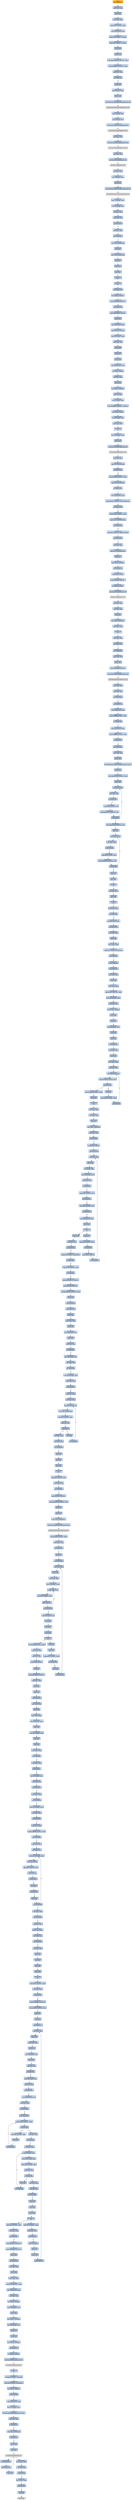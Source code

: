digraph G {
node[shape=rectangle,style=filled,fillcolor=lightsteelblue,color=lightsteelblue]
bgcolor="transparent"
a0x00401576call_0x00403c37[label="start\ncall 0x00403c37",color="lightgrey",fillcolor="orange"];
a0x00403c37movl_edi_edi[label="0x00403c37\nmovl %edi, %edi"];
a0x00403c39pushl_ebp[label="0x00403c39\npushl %ebp"];
a0x00403c3amovl_esp_ebp[label="0x00403c3a\nmovl %esp, %ebp"];
a0x00403c3csubl_0x10UINT8_esp[label="0x00403c3c\nsubl $0x10<UINT8>, %esp"];
a0x00403c3fmovl_0x0040c004_eax[label="0x00403c3f\nmovl 0x0040c004, %eax"];
a0x00403c44andl_0x0UINT8__8ebp_[label="0x00403c44\nandl $0x0<UINT8>, -8(%ebp)"];
a0x00403c48andl_0x0UINT8__4ebp_[label="0x00403c48\nandl $0x0<UINT8>, -4(%ebp)"];
a0x00403c4cpushl_ebx[label="0x00403c4c\npushl %ebx"];
a0x00403c4dpushl_edi[label="0x00403c4d\npushl %edi"];
a0x00403c4emovl_0xbb40e64eUINT32_edi[label="0x00403c4e\nmovl $0xbb40e64e<UINT32>, %edi"];
a0x00403c53movl_0xffff0000UINT32_ebx[label="0x00403c53\nmovl $0xffff0000<UINT32>, %ebx"];
a0x00403c58cmpl_edi_eax[label="0x00403c58\ncmpl %edi, %eax"];
a0x00403c5aje_0x00403c69[label="0x00403c5a\nje 0x00403c69"];
a0x00403c69pushl_esi[label="0x00403c69\npushl %esi"];
a0x00403c6aleal__8ebp__eax[label="0x00403c6a\nleal -8(%ebp), %eax"];
a0x00403c6dpushl_eax[label="0x00403c6d\npushl %eax"];
a0x00403c6ecall_GetSystemTimeAsFileTime_kernel32_dll[label="0x00403c6e\ncall GetSystemTimeAsFileTime@kernel32.dll"];
GetSystemTimeAsFileTime_kernel32_dll[label="GetSystemTimeAsFileTime@kernel32.dll",color="lightgrey",fillcolor="lightgrey"];
a0x00403c74movl__4ebp__esi[label="0x00403c74\nmovl -4(%ebp), %esi"];
a0x00403c77xorl__8ebp__esi[label="0x00403c77\nxorl -8(%ebp), %esi"];
a0x00403c7acall_GetCurrentProcessId_kernel32_dll[label="0x00403c7a\ncall GetCurrentProcessId@kernel32.dll"];
GetCurrentProcessId_kernel32_dll[label="GetCurrentProcessId@kernel32.dll",color="lightgrey",fillcolor="lightgrey"];
a0x00403c80xorl_eax_esi[label="0x00403c80\nxorl %eax, %esi"];
a0x00403c82call_GetCurrentThreadId_kernel32_dll[label="0x00403c82\ncall GetCurrentThreadId@kernel32.dll"];
GetCurrentThreadId_kernel32_dll[label="GetCurrentThreadId@kernel32.dll",color="lightgrey",fillcolor="lightgrey"];
a0x00403c88xorl_eax_esi[label="0x00403c88\nxorl %eax, %esi"];
a0x00403c8acall_GetTickCount_kernel32_dll[label="0x00403c8a\ncall GetTickCount@kernel32.dll"];
GetTickCount_kernel32_dll[label="GetTickCount@kernel32.dll",color="lightgrey",fillcolor="lightgrey"];
a0x00403c90xorl_eax_esi[label="0x00403c90\nxorl %eax, %esi"];
a0x00403c92leal__16ebp__eax[label="0x00403c92\nleal -16(%ebp), %eax"];
a0x00403c95pushl_eax[label="0x00403c95\npushl %eax"];
a0x00403c96call_QueryPerformanceCounter_kernel32_dll[label="0x00403c96\ncall QueryPerformanceCounter@kernel32.dll"];
QueryPerformanceCounter_kernel32_dll[label="QueryPerformanceCounter@kernel32.dll",color="lightgrey",fillcolor="lightgrey"];
a0x00403c9cmovl__12ebp__eax[label="0x00403c9c\nmovl -12(%ebp), %eax"];
a0x00403c9fxorl__16ebp__eax[label="0x00403c9f\nxorl -16(%ebp), %eax"];
a0x00403ca2xorl_eax_esi[label="0x00403ca2\nxorl %eax, %esi"];
a0x00403ca4cmpl_edi_esi[label="0x00403ca4\ncmpl %edi, %esi"];
a0x00403ca6jne_0x00403caf[label="0x00403ca6\njne 0x00403caf"];
a0x00403caftestl_esi_ebx[label="0x00403caf\ntestl %esi, %ebx"];
a0x00403cb1jne_0x00403cbf[label="0x00403cb1\njne 0x00403cbf"];
a0x00403cbfmovl_esi_0x0040c004[label="0x00403cbf\nmovl %esi, 0x0040c004"];
a0x00403cc5notl_esi[label="0x00403cc5\nnotl %esi"];
a0x00403cc7movl_esi_0x0040c008[label="0x00403cc7\nmovl %esi, 0x0040c008"];
a0x00403ccdpopl_esi[label="0x00403ccd\npopl %esi"];
a0x00403ccepopl_edi[label="0x00403cce\npopl %edi"];
a0x00403ccfpopl_ebx[label="0x00403ccf\npopl %ebx"];
a0x00403cd0leave_[label="0x00403cd0\nleave "];
a0x00403cd1ret[label="0x00403cd1\nret"];
a0x0040157bjmp_0x00401409[label="0x0040157b\njmp 0x00401409"];
a0x00401409pushl_0x58UINT8[label="0x00401409\npushl $0x58<UINT8>"];
a0x0040140bpushl_0x40ad90UINT32[label="0x0040140b\npushl $0x40ad90<UINT32>"];
a0x00401410call_0x00402820[label="0x00401410\ncall 0x00402820"];
a0x00402820pushl_0x402880UINT32[label="0x00402820\npushl $0x402880<UINT32>"];
a0x00402825pushl_fs_0[label="0x00402825\npushl %fs:0"];
a0x0040282cmovl_0x10esp__eax[label="0x0040282c\nmovl 0x10(%esp), %eax"];
a0x00402830movl_ebp_0x10esp_[label="0x00402830\nmovl %ebp, 0x10(%esp)"];
a0x00402834leal_0x10esp__ebp[label="0x00402834\nleal 0x10(%esp), %ebp"];
a0x00402838subl_eax_esp[label="0x00402838\nsubl %eax, %esp"];
a0x0040283apushl_ebx[label="0x0040283a\npushl %ebx"];
a0x0040283bpushl_esi[label="0x0040283b\npushl %esi"];
a0x0040283cpushl_edi[label="0x0040283c\npushl %edi"];
a0x0040283dmovl_0x0040c004_eax[label="0x0040283d\nmovl 0x0040c004, %eax"];
a0x00402842xorl_eax__4ebp_[label="0x00402842\nxorl %eax, -4(%ebp)"];
a0x00402845xorl_ebp_eax[label="0x00402845\nxorl %ebp, %eax"];
a0x00402847pushl_eax[label="0x00402847\npushl %eax"];
a0x00402848movl_esp__24ebp_[label="0x00402848\nmovl %esp, -24(%ebp)"];
a0x0040284bpushl__8ebp_[label="0x0040284b\npushl -8(%ebp)"];
a0x0040284emovl__4ebp__eax[label="0x0040284e\nmovl -4(%ebp), %eax"];
a0x00402851movl_0xfffffffeUINT32__4ebp_[label="0x00402851\nmovl $0xfffffffe<UINT32>, -4(%ebp)"];
a0x00402858movl_eax__8ebp_[label="0x00402858\nmovl %eax, -8(%ebp)"];
a0x0040285bleal__16ebp__eax[label="0x0040285b\nleal -16(%ebp), %eax"];
a0x0040285emovl_eax_fs_0[label="0x0040285e\nmovl %eax, %fs:0"];
a0x00402864ret[label="0x00402864\nret"];
a0x00401415leal__104ebp__eax[label="0x00401415\nleal -104(%ebp), %eax"];
a0x00401418pushl_eax[label="0x00401418\npushl %eax"];
a0x00401419call_GetStartupInfoW_kernel32_dll[label="0x00401419\ncall GetStartupInfoW@kernel32.dll"];
GetStartupInfoW_kernel32_dll[label="GetStartupInfoW@kernel32.dll",color="lightgrey",fillcolor="lightgrey"];
a0x0040141fxorl_esi_esi[label="0x0040141f\nxorl %esi, %esi"];
a0x00401421cmpl_esi_0x0040ed88[label="0x00401421\ncmpl %esi, 0x0040ed88"];
a0x00401427jne_0x00401434[label="0x00401427\njne 0x00401434"];
a0x00401434movl_0x5a4dUINT32_eax[label="0x00401434\nmovl $0x5a4d<UINT32>, %eax"];
a0x00401439cmpw_ax_0x00400000[label="0x00401439\ncmpw %ax, 0x00400000"];
a0x00401440je_0x00401447[label="0x00401440\nje 0x00401447"];
a0x00401447movl_0x0040003c_eax[label="0x00401447\nmovl 0x0040003c, %eax"];
a0x0040144ccmpl_0x4550UINT32_0x400000eax_[label="0x0040144c\ncmpl $0x4550<UINT32>, 0x400000(%eax)"];
a0x00401456jne_0x00401442[label="0x00401456\njne 0x00401442"];
a0x00401458movl_0x10bUINT32_ecx[label="0x00401458\nmovl $0x10b<UINT32>, %ecx"];
a0x0040145dcmpw_cx_0x400018eax_[label="0x0040145d\ncmpw %cx, 0x400018(%eax)"];
a0x00401464jne_0x00401442[label="0x00401464\njne 0x00401442"];
a0x00401466cmpl_0xeUINT8_0x400074eax_[label="0x00401466\ncmpl $0xe<UINT8>, 0x400074(%eax)"];
a0x0040146djbe_0x00401442[label="0x0040146d\njbe 0x00401442"];
a0x0040146fxorl_ecx_ecx[label="0x0040146f\nxorl %ecx, %ecx"];
a0x00401471cmpl_esi_0x4000e8eax_[label="0x00401471\ncmpl %esi, 0x4000e8(%eax)"];
a0x00401477setne_cl[label="0x00401477\nsetne %cl"];
a0x0040147amovl_ecx__28ebp_[label="0x0040147a\nmovl %ecx, -28(%ebp)"];
a0x0040147dcall_0x00403c19[label="0x0040147d\ncall 0x00403c19"];
a0x00403c19pushl_0x0UINT8[label="0x00403c19\npushl $0x0<UINT8>"];
a0x00403c1bpushl_0x1000UINT32[label="0x00403c1b\npushl $0x1000<UINT32>"];
a0x00403c20pushl_0x0UINT8[label="0x00403c20\npushl $0x0<UINT8>"];
a0x00403c22call_HeapCreate_kernel32_dll[label="0x00403c22\ncall HeapCreate@kernel32.dll"];
HeapCreate_kernel32_dll[label="HeapCreate@kernel32.dll",color="lightgrey",fillcolor="lightgrey"];
a0x00403c28xorl_ecx_ecx[label="0x00403c28\nxorl %ecx, %ecx"];
a0x00403c2atestl_eax_eax[label="0x00403c2a\ntestl %eax, %eax"];
a0x00403c2csetne_cl[label="0x00403c2c\nsetne %cl"];
a0x00403c2fmovl_eax_0x0040da7c[label="0x00403c2f\nmovl %eax, 0x0040da7c"];
a0x00403c34movl_ecx_eax[label="0x00403c34\nmovl %ecx, %eax"];
a0x00403c36ret[label="0x00403c36\nret"];
a0x00401482testl_eax_eax[label="0x00401482\ntestl %eax, %eax"];
a0x00401484jne_0x0040148e[label="0x00401484\njne 0x0040148e"];
a0x0040148ecall_0x00403a9e[label="0x0040148e\ncall 0x00403a9e"];
a0x00403a9emovl_edi_edi[label="0x00403a9e\nmovl %edi, %edi"];
a0x00403aa0pushl_edi[label="0x00403aa0\npushl %edi"];
a0x00403aa1pushl_0x409c50UINT32[label="0x00403aa1\npushl $0x409c50<UINT32>"];
a0x00403aa6call_GetModuleHandleW_kernel32_dll[label="0x00403aa6\ncall GetModuleHandleW@kernel32.dll"];
GetModuleHandleW_kernel32_dll[label="GetModuleHandleW@kernel32.dll",color="lightgrey",fillcolor="lightgrey"];
a0x00403aacmovl_eax_edi[label="0x00403aac\nmovl %eax, %edi"];
a0x00403aaetestl_edi_edi[label="0x00403aae\ntestl %edi, %edi"];
a0x00403ab0jne_0x00403abb[label="0x00403ab0\njne 0x00403abb"];
a0x00403ab2call_0x004037eb[label="0x00403ab2\ncall 0x004037eb"];
a0x004037ebmovl_0x0040c440_eax[label="0x004037eb\nmovl 0x0040c440, %eax"];
a0x004037f0cmpl_0xffffffffUINT8_eax[label="0x004037f0\ncmpl $0xffffffff<UINT8>, %eax"];
a0x004037f3je_0x0040380b[label="0x004037f3\nje 0x0040380b"];
a0x0040380bmovl_0x0040c444_eax[label="0x0040380b\nmovl 0x0040c444, %eax"];
a0x00403810cmpl_0xffffffffUINT8_eax[label="0x00403810\ncmpl $0xffffffff<UINT8>, %eax"];
a0x00403813je_0x00403823[label="0x00403813\nje 0x00403823"];
a0x00403823jmp_0x0040406c[label="0x00403823\njmp 0x0040406c"];
a0x0040406cmovl_edi_edi[label="0x0040406c\nmovl %edi, %edi"];
a0x0040406epushl_ebx[label="0x0040406e\npushl %ebx"];
a0x0040406fmovl_DeleteCriticalSection_kernel32_dll_ebx[label="0x0040406f\nmovl DeleteCriticalSection@kernel32.dll, %ebx"];
a0x00404075pushl_esi[label="0x00404075\npushl %esi"];
a0x00404076movl_0x40c448UINT32_esi[label="0x00404076\nmovl $0x40c448<UINT32>, %esi"];
a0x0040407bpushl_edi[label="0x0040407b\npushl %edi"];
a0x0040407cmovl_esi__edi[label="0x0040407c\nmovl (%esi), %edi"];
a0x0040407etestl_edi_edi[label="0x0040407e\ntestl %edi, %edi"];
a0x00404080je_0x00404095[label="0x00404080\nje 0x00404095"];
a0x00404095addl_0x8UINT8_esi[label="0x00404095\naddl $0x8<UINT8>, %esi"];
a0x00404098cmpl_0x40c568UINT32_esi[label="0x00404098\ncmpl $0x40c568<UINT32>, %esi"];
a0x0040409ejl_0x0040407c[label="0x0040409e\njl 0x0040407c"];
a0x004040a0movl_0x40c448UINT32_esi[label="0x004040a0\nmovl $0x40c448<UINT32>, %esi"];
a0x004040a5popl_edi[label="0x004040a5\npopl %edi"];
a0x004040a6movl_esi__eax[label="0x004040a6\nmovl (%esi), %eax"];
a0x004040a8testl_eax_eax[label="0x004040a8\ntestl %eax, %eax"];
a0x004040aaje_0x004040b5[label="0x004040aa\nje 0x004040b5"];
a0x004040b5addl_0x8UINT8_esi[label="0x004040b5\naddl $0x8<UINT8>, %esi"];
a0x004040b8cmpl_0x40c568UINT32_esi[label="0x004040b8\ncmpl $0x40c568<UINT32>, %esi"];
a0x004040bejl_0x004040a6[label="0x004040be\njl 0x004040a6"];
a0x004040c0popl_esi[label="0x004040c0\npopl %esi"];
a0x004040c1popl_ebx[label="0x004040c1\npopl %ebx"];
a0x004040c2ret[label="0x004040c2\nret"];
a0x00403ab7xorl_eax_eax[label="0x00403ab7\nxorl %eax, %eax"];
a0x00403ab9popl_edi[label="0x00403ab9\npopl %edi"];
a0x00403abaret[label="0x00403aba\nret"];
a0x00401493testl_eax_eax[label="0x00401493\ntestl %eax, %eax"];
a0x00401495jne_0x0040149f[label="0x00401495\njne 0x0040149f"];
a0x00401497pushl_0x10UINT8[label="0x00401497\npushl $0x10<UINT8>"];
a0x00401499call_0x004013e0[label="0x00401499\ncall 0x004013e0"];
a0x004013e0movl_edi_edi[label="0x004013e0\nmovl %edi, %edi"];
a0x004013e2pushl_ebp[label="0x004013e2\npushl %ebp"];
a0x004013e3movl_esp_ebp[label="0x004013e3\nmovl %esp, %ebp"];
a0x004013e5cmpl_0x1UINT8_0x0040cec8[label="0x004013e5\ncmpl $0x1<UINT8>, 0x0040cec8"];
a0x004013ecjne_0x004013f3[label="0x004013ec\njne 0x004013f3"];
a0x004013f3pushl_0x8ebp_[label="0x004013f3\npushl 0x8(%ebp)"];
a0x004013f6call_0x00402e64[label="0x004013f6\ncall 0x00402e64"];
a0x00402e64movl_edi_edi[label="0x00402e64\nmovl %edi, %edi"];
a0x00402e66pushl_ebp[label="0x00402e66\npushl %ebp"];
a0x00402e67movl_esp_ebp[label="0x00402e67\nmovl %esp, %ebp"];
a0x00402e69subl_0x1fcUINT32_esp[label="0x00402e69\nsubl $0x1fc<UINT32>, %esp"];
a0x00402e6fmovl_0x0040c004_eax[label="0x00402e6f\nmovl 0x0040c004, %eax"];
a0x00402e74xorl_ebp_eax[label="0x00402e74\nxorl %ebp, %eax"];
a0x00402e76movl_eax__4ebp_[label="0x00402e76\nmovl %eax, -4(%ebp)"];
a0x00402e79pushl_ebx[label="0x00402e79\npushl %ebx"];
a0x00402e7apushl_esi[label="0x00402e7a\npushl %esi"];
a0x00402e7bmovl_0x8ebp__esi[label="0x00402e7b\nmovl 0x8(%ebp), %esi"];
a0x00402e7epushl_edi[label="0x00402e7e\npushl %edi"];
a0x00402e7fpushl_esi[label="0x00402e7f\npushl %esi"];
a0x00402e80call_0x00402e3e[label="0x00402e80\ncall 0x00402e3e"];
a0x00402e3emovl_edi_edi[label="0x00402e3e\nmovl %edi, %edi"];
a0x00402e40pushl_ebp[label="0x00402e40\npushl %ebp"];
a0x00402e41movl_esp_ebp[label="0x00402e41\nmovl %esp, %ebp"];
a0x00402e43xorl_eax_eax[label="0x00402e43\nxorl %eax, %eax"];
a0x00402e45movl_0x8ebp__ecx[label="0x00402e45\nmovl 0x8(%ebp), %ecx"];
a0x00402e48cmpl_0x409a40eax8__ecx[label="0x00402e48\ncmpl 0x409a40(,%eax,8), %ecx"];
a0x00402e4fje_0x00402e5b[label="0x00402e4f\nje 0x00402e5b"];
a0x00402e51incl_eax[label="0x00402e51\nincl %eax"];
a0x00402e52cmpl_0x16UINT8_eax[label="0x00402e52\ncmpl $0x16<UINT8>, %eax"];
a0x00402e55jb_0x00402e45[label="0x00402e55\njb 0x00402e45"];
a0x00402e5bmovl_0x409a44eax8__eax[label="0x00402e5b\nmovl 0x409a44(,%eax,8), %eax"];
a0x00402e62popl_ebp[label="0x00402e62\npopl %ebp"];
a0x00402e63ret[label="0x00402e63\nret"];
a0x00402e85movl_eax_edi[label="0x00402e85\nmovl %eax, %edi"];
a0x00402e87xorl_ebx_ebx[label="0x00402e87\nxorl %ebx, %ebx"];
a0x00402e89popl_ecx[label="0x00402e89\npopl %ecx"];
a0x00402e8amovl_edi__508ebp_[label="0x00402e8a\nmovl %edi, -508(%ebp)"];
a0x00402e90cmpl_ebx_edi[label="0x00402e90\ncmpl %ebx, %edi"];
a0x00402e92je_0x00403004[label="0x00402e92\nje 0x00403004"];
a0x00402e98pushl_0x3UINT8[label="0x00402e98\npushl $0x3<UINT8>"];
a0x00402e9acall_0x00405c38[label="0x00402e9a\ncall 0x00405c38"];
a0x00405c38movl_edi_edi[label="0x00405c38\nmovl %edi, %edi"];
a0x00405c3apushl_ebp[label="0x00405c3a\npushl %ebp"];
a0x00405c3bmovl_esp_ebp[label="0x00405c3b\nmovl %esp, %ebp"];
a0x00405c3dmovl_0x8ebp__ecx[label="0x00405c3d\nmovl 0x8(%ebp), %ecx"];
a0x00405c40testl_ecx_ecx[label="0x00405c40\ntestl %ecx, %ecx"];
a0x00405c42js_0x00405c62[label="0x00405c42\njs 0x00405c62"];
a0x00405c44cmpl_0x2UINT8_ecx[label="0x00405c44\ncmpl $0x2<UINT8>, %ecx"];
a0x00405c47jle_0x00405c55[label="0x00405c47\njle 0x00405c55"];
a0x00405c49cmpl_0x3UINT8_ecx[label="0x00405c49\ncmpl $0x3<UINT8>, %ecx"];
a0x00405c4cjne_0x00405c62[label="0x00405c4c\njne 0x00405c62"];
a0x00405c4emovl_0x0040cec8_eax[label="0x00405c4e\nmovl 0x0040cec8, %eax"];
a0x00405c53popl_ebp[label="0x00405c53\npopl %ebp"];
a0x00405c54ret[label="0x00405c54\nret"];
a0x00402e9fpopl_ecx[label="0x00402e9f\npopl %ecx"];
a0x00402ea0cmpl_0x1UINT8_eax[label="0x00402ea0\ncmpl $0x1<UINT8>, %eax"];
a0x00402ea3je_0x00402fb0[label="0x00402ea3\nje 0x00402fb0"];
a0x00402ea9pushl_0x3UINT8[label="0x00402ea9\npushl $0x3<UINT8>"];
a0x00402eabcall_0x00405c38[label="0x00402eab\ncall 0x00405c38"];
a0x00402eb0popl_ecx[label="0x00402eb0\npopl %ecx"];
a0x00402eb1testl_eax_eax[label="0x00402eb1\ntestl %eax, %eax"];
a0x00402eb3jne_0x00402ec2[label="0x00402eb3\njne 0x00402ec2"];
a0x00402eb5cmpl_0x1UINT8_0x0040c000[label="0x00402eb5\ncmpl $0x1<UINT8>, 0x0040c000"];
a0x00402ebcje_0x00402fb0[label="0x00402ebc\nje 0x00402fb0"];
a0x00402ec2cmpl_0xfcUINT32_esi[label="0x00402ec2\ncmpl $0xfc<UINT32>, %esi"];
a0x00402ec8je_0x00403004[label="0x00402ec8\nje 0x00403004"];
a0x00402ecepushl_0x409b7cUINT32[label="0x00402ece\npushl $0x409b7c<UINT32>"];
a0x00402ed3pushl_0x314UINT32[label="0x00402ed3\npushl $0x314<UINT32>"];
a0x00402ed8movl_0x40d238UINT32_edi[label="0x00402ed8\nmovl $0x40d238<UINT32>, %edi"];
a0x00402eddpushl_edi[label="0x00402edd\npushl %edi"];
a0x00402edecall_0x00405bd5[label="0x00402ede\ncall 0x00405bd5"];
a0x00405bd5movl_edi_edi[label="0x00405bd5\nmovl %edi, %edi"];
a0x00405bd7pushl_ebp[label="0x00405bd7\npushl %ebp"];
a0x00405bd8movl_esp_ebp[label="0x00405bd8\nmovl %esp, %ebp"];
a0x00405bdapushl_esi[label="0x00405bda\npushl %esi"];
a0x00405bdbmovl_0x8ebp__esi[label="0x00405bdb\nmovl 0x8(%ebp), %esi"];
a0x00405bdepushl_edi[label="0x00405bde\npushl %edi"];
a0x00405bdftestl_esi_esi[label="0x00405bdf\ntestl %esi, %esi"];
a0x00405be1je_0x00405bea[label="0x00405be1\nje 0x00405bea"];
a0x00405be3movl_0xcebp__edi[label="0x00405be3\nmovl 0xc(%ebp), %edi"];
a0x00405be6testl_edi_edi[label="0x00405be6\ntestl %edi, %edi"];
a0x00405be8jne_0x00405bff[label="0x00405be8\njne 0x00405bff"];
a0x00405bffmovl_0x10ebp__eax[label="0x00405bff\nmovl 0x10(%ebp), %eax"];
a0x00405c02testl_eax_eax[label="0x00405c02\ntestl %eax, %eax"];
a0x00405c04jne_0x00405c0b[label="0x00405c04\njne 0x00405c0b"];
a0x00405c0bmovl_esi_edx[label="0x00405c0b\nmovl %esi, %edx"];
a0x00405c0dsubl_eax_edx[label="0x00405c0d\nsubl %eax, %edx"];
a0x00405c0fmovzwl_eax__ecx[label="0x00405c0f\nmovzwl (%eax), %ecx"];
a0x00405c12movw_cx_edxeax_[label="0x00405c12\nmovw %cx, (%edx,%eax)"];
a0x00405c16addl_0x2UINT8_eax[label="0x00405c16\naddl $0x2<UINT8>, %eax"];
a0x00405c19testw_cx_cx[label="0x00405c19\ntestw %cx, %cx"];
a0x00405c1cje_0x00405c21[label="0x00405c1c\nje 0x00405c21"];
a0x00405c1edecl_edi[label="0x00405c1e\ndecl %edi"];
a0x00405c1fjne_0x00405c0f[label="0x00405c1f\njne 0x00405c0f"];
a0x00405c21xorl_eax_eax[label="0x00405c21\nxorl %eax, %eax"];
a0x00405c23testl_edi_edi[label="0x00405c23\ntestl %edi, %edi"];
a0x00405c25jne_0x00405bfb[label="0x00405c25\njne 0x00405bfb"];
a0x00405bfbpopl_edi[label="0x00405bfb\npopl %edi"];
a0x00405bfcpopl_esi[label="0x00405bfc\npopl %esi"];
a0x00405bfdpopl_ebp[label="0x00405bfd\npopl %ebp"];
a0x00405bferet[label="0x00405bfe\nret"];
a0x00402ee3addl_0xcUINT8_esp[label="0x00402ee3\naddl $0xc<UINT8>, %esp"];
a0x00402ee6testl_eax_eax[label="0x00402ee6\ntestl %eax, %eax"];
a0x00402ee8jne_0x00402fa6[label="0x00402ee8\njne 0x00402fa6"];
a0x00402eeepushl_0x104UINT32[label="0x00402eee\npushl $0x104<UINT32>"];
a0x00402ef3movl_0x40d26aUINT32_esi[label="0x00402ef3\nmovl $0x40d26a<UINT32>, %esi"];
a0x00402ef8pushl_esi[label="0x00402ef8\npushl %esi"];
a0x00402ef9pushl_ebx[label="0x00402ef9\npushl %ebx"];
a0x00402efamovw_ax_0x0040d472[label="0x00402efa\nmovw %ax, 0x0040d472"];
a0x00402f00call_GetModuleFileNameW_kernel32_dll[label="0x00402f00\ncall GetModuleFileNameW@kernel32.dll"];
GetModuleFileNameW_kernel32_dll[label="GetModuleFileNameW@kernel32.dll",color="lightgrey",fillcolor="lightgrey"];
a0x00402f06movl_0x2fbUINT32_ebx[label="0x00402f06\nmovl $0x2fb<UINT32>, %ebx"];
a0x00402f0btestl_eax_eax[label="0x00402f0b\ntestl %eax, %eax"];
a0x00402f0djne_0x00402f2e[label="0x00402f0d\njne 0x00402f2e"];
a0x00402f2epushl_esi[label="0x00402f2e\npushl %esi"];
a0x00402f2fcall_0x00405bba[label="0x00402f2f\ncall 0x00405bba"];
a0x00405bbamovl_edi_edi[label="0x00405bba\nmovl %edi, %edi"];
a0x00405bbcpushl_ebp[label="0x00405bbc\npushl %ebp"];
a0x00405bbdmovl_esp_ebp[label="0x00405bbd\nmovl %esp, %ebp"];
a0x00405bbfmovl_0x8ebp__eax[label="0x00405bbf\nmovl 0x8(%ebp), %eax"];
a0x00405bc2movw_eax__cx[label="0x00405bc2\nmovw (%eax), %cx"];
a0x00405bc5addl_0x2UINT8_eax[label="0x00405bc5\naddl $0x2<UINT8>, %eax"];
a0x00405bc8testw_cx_cx[label="0x00405bc8\ntestw %cx, %cx"];
a0x00405bcbjne_0x00405bc2[label="0x00405bcb\njne 0x00405bc2"];
a0x00405bcdsubl_0x8ebp__eax[label="0x00405bcd\nsubl 0x8(%ebp), %eax"];
a0x00405bd0sarl_eax[label="0x00405bd0\nsarl %eax"];
a0x00405bd2decl_eax[label="0x00405bd2\ndecl %eax"];
a0x00405bd3popl_ebp[label="0x00405bd3\npopl %ebp"];
a0x00405bd4ret[label="0x00405bd4\nret"];
a0x00402f34incl_eax[label="0x00402f34\nincl %eax"];
a0x00402f35popl_ecx[label="0x00402f35\npopl %ecx"];
a0x00402f36cmpl_0x3cUINT8_eax[label="0x00402f36\ncmpl $0x3c<UINT8>, %eax"];
a0x00402f39jbe_0x00402f65[label="0x00402f39\njbe 0x00402f65"];
a0x00402f3bpushl_esi[label="0x00402f3b\npushl %esi"];
a0x00402f3ccall_0x00405bba[label="0x00402f3c\ncall 0x00405bba"];
a0x00402f41leal_0x40d1f4eax2__eax[label="0x00402f41\nleal 0x40d1f4(,%eax,2), %eax"];
a0x00402f48movl_eax_ecx[label="0x00402f48\nmovl %eax, %ecx"];
a0x00402f4asubl_esi_ecx[label="0x00402f4a\nsubl %esi, %ecx"];
a0x00402f4cpushl_0x3UINT8[label="0x00402f4c\npushl $0x3<UINT8>"];
a0x00402f4esarl_ecx[label="0x00402f4e\nsarl %ecx"];
a0x00402f50pushl_0x409b44UINT32[label="0x00402f50\npushl $0x409b44<UINT32>"];
a0x00402f55subl_ecx_ebx[label="0x00402f55\nsubl %ecx, %ebx"];
a0x00402f57pushl_ebx[label="0x00402f57\npushl %ebx"];
a0x00402f58pushl_eax[label="0x00402f58\npushl %eax"];
a0x00402f59call_0x00405aed[label="0x00402f59\ncall 0x00405aed"];
a0x00405aedmovl_edi_edi[label="0x00405aed\nmovl %edi, %edi"];
a0x00405aefpushl_ebp[label="0x00405aef\npushl %ebp"];
a0x00405af0movl_esp_ebp[label="0x00405af0\nmovl %esp, %ebp"];
a0x00405af2movl_0x8ebp__edx[label="0x00405af2\nmovl 0x8(%ebp), %edx"];
a0x00405af5pushl_ebx[label="0x00405af5\npushl %ebx"];
a0x00405af6movl_0x14ebp__ebx[label="0x00405af6\nmovl 0x14(%ebp), %ebx"];
a0x00405af9pushl_esi[label="0x00405af9\npushl %esi"];
a0x00405afapushl_edi[label="0x00405afa\npushl %edi"];
a0x00405afbtestl_ebx_ebx[label="0x00405afb\ntestl %ebx, %ebx"];
a0x00405afdjne_0x00405b0f[label="0x00405afd\njne 0x00405b0f"];
a0x00405b0ftestl_edx_edx[label="0x00405b0f\ntestl %edx, %edx"];
a0x00405b11je_0x00405b1a[label="0x00405b11\nje 0x00405b1a"];
a0x00405b13movl_0xcebp__edi[label="0x00405b13\nmovl 0xc(%ebp), %edi"];
a0x00405b16testl_edi_edi[label="0x00405b16\ntestl %edi, %edi"];
a0x00405b18jne_0x00405b2d[label="0x00405b18\njne 0x00405b2d"];
a0x00405b2dtestl_ebx_ebx[label="0x00405b2d\ntestl %ebx, %ebx"];
a0x00405b2fjne_0x00405b38[label="0x00405b2f\njne 0x00405b38"];
a0x00405b38movl_0x10ebp__ecx[label="0x00405b38\nmovl 0x10(%ebp), %ecx"];
a0x00405b3btestl_ecx_ecx[label="0x00405b3b\ntestl %ecx, %ecx"];
a0x00405b3djne_0x00405b46[label="0x00405b3d\njne 0x00405b46"];
a0x00405b46movl_edx_eax[label="0x00405b46\nmovl %edx, %eax"];
a0x00405b48cmpl_0xffffffffUINT8_ebx[label="0x00405b48\ncmpl $0xffffffff<UINT8>, %ebx"];
a0x00405b4bjne_0x00405b65[label="0x00405b4b\njne 0x00405b65"];
a0x00405b65movl_ecx_esi[label="0x00405b65\nmovl %ecx, %esi"];
a0x00405b67subl_edx_esi[label="0x00405b67\nsubl %edx, %esi"];
a0x00405b69movzwl_esieax__ecx[label="0x00405b69\nmovzwl (%esi,%eax), %ecx"];
a0x00405b6dmovw_cx_eax_[label="0x00405b6d\nmovw %cx, (%eax)"];
a0x00405b70addl_0x2UINT8_eax[label="0x00405b70\naddl $0x2<UINT8>, %eax"];
a0x00405b73testw_cx_cx[label="0x00405b73\ntestw %cx, %cx"];
a0x00405b76je_0x00405b7e[label="0x00405b76\nje 0x00405b7e"];
a0x00405b78decl_edi[label="0x00405b78\ndecl %edi"];
a0x00405b79je_0x00405b7e[label="0x00405b79\nje 0x00405b7e"];
a0x00405b7bdecl_ebx[label="0x00405b7b\ndecl %ebx"];
a0x00405b7cjne_0x00405b69[label="0x00405b7c\njne 0x00405b69"];
a0x00405b7etestl_ebx_ebx[label="0x00405b7e\ntestl %ebx, %ebx"];
a0x00405b80jne_0x00405b87[label="0x00405b80\njne 0x00405b87"];
a0x00405b82xorl_ecx_ecx[label="0x00405b82\nxorl %ecx, %ecx"];
a0x00405b84movw_cx_eax_[label="0x00405b84\nmovw %cx, (%eax)"];
a0x00405b87testl_edi_edi[label="0x00405b87\ntestl %edi, %edi"];
a0x00405b89jne_0x00405b08[label="0x00405b89\njne 0x00405b08"];
a0x00405b08xorl_eax_eax[label="0x00405b08\nxorl %eax, %eax"];
a0x00405b0apopl_edi[label="0x00405b0a\npopl %edi"];
a0x00405b0bpopl_esi[label="0x00405b0b\npopl %esi"];
a0x00405b0cpopl_ebx[label="0x00405b0c\npopl %ebx"];
a0x00405b0dpopl_ebp[label="0x00405b0d\npopl %ebp"];
a0x00405b0eret[label="0x00405b0e\nret"];
a0x00402f5eaddl_0x14UINT8_esp[label="0x00402f5e\naddl $0x14<UINT8>, %esp"];
a0x00402f61testl_eax_eax[label="0x00402f61\ntestl %eax, %eax"];
a0x00402f63jne_0x00402f22[label="0x00402f63\njne 0x00402f22"];
a0x00402f65pushl_0x409b3cUINT32[label="0x00402f65\npushl $0x409b3c<UINT32>"];
a0x00402f6amovl_0x314UINT32_esi[label="0x00402f6a\nmovl $0x314<UINT32>, %esi"];
a0x00402f6fpushl_esi[label="0x00402f6f\npushl %esi"];
a0x00402f70pushl_edi[label="0x00402f70\npushl %edi"];
a0x00402f71call_0x00405a78[label="0x00402f71\ncall 0x00405a78"];
a0x00405a78movl_edi_edi[label="0x00405a78\nmovl %edi, %edi"];
a0x00405a7apushl_ebp[label="0x00405a7a\npushl %ebp"];
a0x00405a7bmovl_esp_ebp[label="0x00405a7b\nmovl %esp, %ebp"];
a0x00405a7dpushl_esi[label="0x00405a7d\npushl %esi"];
a0x00405a7emovl_0x8ebp__esi[label="0x00405a7e\nmovl 0x8(%ebp), %esi"];
a0x00405a81pushl_edi[label="0x00405a81\npushl %edi"];
a0x00405a82testl_esi_esi[label="0x00405a82\ntestl %esi, %esi"];
a0x00405a84je_0x00405a8d[label="0x00405a84\nje 0x00405a8d"];
a0x00405a86movl_0xcebp__edi[label="0x00405a86\nmovl 0xc(%ebp), %edi"];
a0x00405a89testl_edi_edi[label="0x00405a89\ntestl %edi, %edi"];
a0x00405a8bjne_0x00405aa2[label="0x00405a8b\njne 0x00405aa2"];
a0x00405aa2movl_0x10ebp__ecx[label="0x00405aa2\nmovl 0x10(%ebp), %ecx"];
a0x00405aa5testl_ecx_ecx[label="0x00405aa5\ntestl %ecx, %ecx"];
a0x00405aa7jne_0x00405ab0[label="0x00405aa7\njne 0x00405ab0"];
a0x00405ab0movl_esi_edx[label="0x00405ab0\nmovl %esi, %edx"];
a0x00405ab2cmpw_0x0UINT8_edx_[label="0x00405ab2\ncmpw $0x0<UINT8>, (%edx)"];
a0x00405ab6je_0x00405abe[label="0x00405ab6\nje 0x00405abe"];
a0x00405ab8addl_0x2UINT8_edx[label="0x00405ab8\naddl $0x2<UINT8>, %edx"];
a0x00405abbdecl_edi[label="0x00405abb\ndecl %edi"];
a0x00405abcjne_0x00405ab2[label="0x00405abc\njne 0x00405ab2"];
a0x00405abetestl_edi_edi[label="0x00405abe\ntestl %edi, %edi"];
a0x00405ac0je_0x00405aa9[label="0x00405ac0\nje 0x00405aa9"];
a0x00405ac2subl_ecx_edx[label="0x00405ac2\nsubl %ecx, %edx"];
a0x00405ac4movzwl_ecx__eax[label="0x00405ac4\nmovzwl (%ecx), %eax"];
a0x00405ac7movw_ax_edxecx_[label="0x00405ac7\nmovw %ax, (%edx,%ecx)"];
a0x00405acbaddl_0x2UINT8_ecx[label="0x00405acb\naddl $0x2<UINT8>, %ecx"];
a0x00405acetestw_ax_ax[label="0x00405ace\ntestw %ax, %ax"];
a0x00405ad1je_0x00405ad6[label="0x00405ad1\nje 0x00405ad6"];
a0x00405ad3decl_edi[label="0x00405ad3\ndecl %edi"];
a0x00405ad4jne_0x00405ac4[label="0x00405ad4\njne 0x00405ac4"];
a0x00405ad6xorl_eax_eax[label="0x00405ad6\nxorl %eax, %eax"];
a0x00405ad8testl_edi_edi[label="0x00405ad8\ntestl %edi, %edi"];
a0x00405adajne_0x00405a9e[label="0x00405ada\njne 0x00405a9e"];
a0x00405a9epopl_edi[label="0x00405a9e\npopl %edi"];
a0x00405a9fpopl_esi[label="0x00405a9f\npopl %esi"];
a0x00405aa0popl_ebp[label="0x00405aa0\npopl %ebp"];
a0x00405aa1ret[label="0x00405aa1\nret"];
a0x00402f76addl_0xcUINT8_esp[label="0x00402f76\naddl $0xc<UINT8>, %esp"];
a0x00402f79testl_eax_eax[label="0x00402f79\ntestl %eax, %eax"];
a0x00402f7bjne_0x00402f22[label="0x00402f7b\njne 0x00402f22"];
a0x00402f7dpushl__508ebp_[label="0x00402f7d\npushl -508(%ebp)"];
a0x00402f83pushl_esi[label="0x00402f83\npushl %esi"];
a0x00402f84pushl_edi[label="0x00402f84\npushl %edi"];
a0x00402f85call_0x00405a78[label="0x00402f85\ncall 0x00405a78"];
a0x00402f8aaddl_0xcUINT8_esp[label="0x00402f8a\naddl $0xc<UINT8>, %esp"];
a0x00402f8dtestl_eax_eax[label="0x00402f8d\ntestl %eax, %eax"];
a0x00402f8fjne_0x00402f22[label="0x00402f8f\njne 0x00402f22"];
a0x00402f91pushl_0x12010UINT32[label="0x00402f91\npushl $0x12010<UINT32>"];
a0x00402f96pushl_0x409af0UINT32[label="0x00402f96\npushl $0x409af0<UINT32>"];
a0x00402f9bpushl_edi[label="0x00402f9b\npushl %edi"];
a0x00402f9ccall_0x0040590c[label="0x00402f9c\ncall 0x0040590c"];
a0x0040590cmovl_edi_edi[label="0x0040590c\nmovl %edi, %edi"];
a0x0040590epushl_ebp[label="0x0040590e\npushl %ebp"];
a0x0040590fmovl_esp_ebp[label="0x0040590f\nmovl %esp, %ebp"];
a0x00405911subl_0x24UINT8_esp[label="0x00405911\nsubl $0x24<UINT8>, %esp"];
a0x00405914movl_0x0040c004_eax[label="0x00405914\nmovl 0x0040c004, %eax"];
a0x00405919xorl_ebp_eax[label="0x00405919\nxorl %ebp, %eax"];
a0x0040591bmovl_eax__4ebp_[label="0x0040591b\nmovl %eax, -4(%ebp)"];
a0x0040591emovl_0x8ebp__eax[label="0x0040591e\nmovl 0x8(%ebp), %eax"];
a0x00405921pushl_ebx[label="0x00405921\npushl %ebx"];
a0x00405922movl_eax__32ebp_[label="0x00405922\nmovl %eax, -32(%ebp)"];
a0x00405925movl_0xcebp__eax[label="0x00405925\nmovl 0xc(%ebp), %eax"];
a0x00405928pushl_esi[label="0x00405928\npushl %esi"];
a0x00405929pushl_edi[label="0x00405929\npushl %edi"];
a0x0040592amovl_eax__28ebp_[label="0x0040592a\nmovl %eax, -28(%ebp)"];
a0x0040592dcall_0x004037a5[label="0x0040592d\ncall 0x004037a5"];
a0x004037a5pushl_0x0UINT8[label="0x004037a5\npushl $0x0<UINT8>"];
a0x004037a7call_EncodePointer_kernel32_dll[label="0x004037a7\ncall EncodePointer@kernel32.dll"];
EncodePointer_kernel32_dll[label="EncodePointer@kernel32.dll",color="lightgrey",fillcolor="lightgrey"];
a0x004037adret[label="0x004037ad\nret"];
a0x00405932andl_0x0UINT8__20ebp_[label="0x00405932\nandl $0x0<UINT8>, -20(%ebp)"];
a0x00405936cmpl_0x0UINT8_0x0040dc1c[label="0x00405936\ncmpl $0x0<UINT8>, 0x0040dc1c"];
a0x0040593dmovl_eax__24ebp_[label="0x0040593d\nmovl %eax, -24(%ebp)"];
a0x00405940jne_0x004059bf[label="0x00405940\njne 0x004059bf"];
a0x004059bfmovl_0x0040dc28_eax[label="0x004059bf\nmovl 0x0040dc28, %eax"];
a0x004059c4movl__24ebp__ecx[label="0x004059c4\nmovl -24(%ebp), %ecx"];
a0x004059c7movl_DecodePointer_kernel32_dll_esi[label="0x004059c7\nmovl DecodePointer@kernel32.dll, %esi"];
a0x004059cdcmpl_ecx_eax[label="0x004059cd\ncmpl %ecx, %eax"];
a0x004059cfje_0x00405a18[label="0x004059cf\nje 0x00405a18"];
a0x004059d1cmpl_ecx_0x0040dc2c[label="0x004059d1\ncmpl %ecx, 0x0040dc2c"];
a0x004059d7je_0x00405a18[label="0x004059d7\nje 0x00405a18"];
a0x004059d9pushl_eax[label="0x004059d9\npushl %eax"];
a0x004059dacall_esi[label="0x004059da\ncall %esi"];
DecodePointer_kernel32_dll[label="DecodePointer@kernel32.dll",color="lightgrey",fillcolor="lightgrey"];
a0x004059dcpushl_0x0040dc2c[label="0x004059dc\npushl 0x0040dc2c"];
a0x004059e2movl_eax_edi[label="0x004059e2\nmovl %eax, %edi"];
a0x004059e4call_esi[label="0x004059e4\ncall %esi"];
a0x004059e6movl_eax_ebx[label="0x004059e6\nmovl %eax, %ebx"];
a0x004059e8testl_edi_edi[label="0x004059e8\ntestl %edi, %edi"];
a0x004059eaje_0x00405a18[label="0x004059ea\nje 0x00405a18"];
a0x004059ectestl_ebx_ebx[label="0x004059ec\ntestl %ebx, %ebx"];
a0x004059eeje_0x00405a18[label="0x004059ee\nje 0x00405a18"];
a0x004059f0call_edi[label="0x004059f0\ncall %edi"];
a0x4b6da4b2[label="0x4b6da4b2",color="lightgrey",fillcolor="lightgrey"];
a0x00401576call_0x00403c37 -> a0x00403c37movl_edi_edi [color="#000000"];
a0x00403c37movl_edi_edi -> a0x00403c39pushl_ebp [color="#000000"];
a0x00403c39pushl_ebp -> a0x00403c3amovl_esp_ebp [color="#000000"];
a0x00403c3amovl_esp_ebp -> a0x00403c3csubl_0x10UINT8_esp [color="#000000"];
a0x00403c3csubl_0x10UINT8_esp -> a0x00403c3fmovl_0x0040c004_eax [color="#000000"];
a0x00403c3fmovl_0x0040c004_eax -> a0x00403c44andl_0x0UINT8__8ebp_ [color="#000000"];
a0x00403c44andl_0x0UINT8__8ebp_ -> a0x00403c48andl_0x0UINT8__4ebp_ [color="#000000"];
a0x00403c48andl_0x0UINT8__4ebp_ -> a0x00403c4cpushl_ebx [color="#000000"];
a0x00403c4cpushl_ebx -> a0x00403c4dpushl_edi [color="#000000"];
a0x00403c4dpushl_edi -> a0x00403c4emovl_0xbb40e64eUINT32_edi [color="#000000"];
a0x00403c4emovl_0xbb40e64eUINT32_edi -> a0x00403c53movl_0xffff0000UINT32_ebx [color="#000000"];
a0x00403c53movl_0xffff0000UINT32_ebx -> a0x00403c58cmpl_edi_eax [color="#000000"];
a0x00403c58cmpl_edi_eax -> a0x00403c5aje_0x00403c69 [color="#000000"];
a0x00403c5aje_0x00403c69 -> a0x00403c69pushl_esi [color="#000000",label="T"];
a0x00403c69pushl_esi -> a0x00403c6aleal__8ebp__eax [color="#000000"];
a0x00403c6aleal__8ebp__eax -> a0x00403c6dpushl_eax [color="#000000"];
a0x00403c6dpushl_eax -> a0x00403c6ecall_GetSystemTimeAsFileTime_kernel32_dll [color="#000000"];
a0x00403c6ecall_GetSystemTimeAsFileTime_kernel32_dll -> GetSystemTimeAsFileTime_kernel32_dll [color="#000000"];
GetSystemTimeAsFileTime_kernel32_dll -> a0x00403c74movl__4ebp__esi [color="#000000"];
a0x00403c74movl__4ebp__esi -> a0x00403c77xorl__8ebp__esi [color="#000000"];
a0x00403c77xorl__8ebp__esi -> a0x00403c7acall_GetCurrentProcessId_kernel32_dll [color="#000000"];
a0x00403c7acall_GetCurrentProcessId_kernel32_dll -> GetCurrentProcessId_kernel32_dll [color="#000000"];
GetCurrentProcessId_kernel32_dll -> a0x00403c80xorl_eax_esi [color="#000000"];
a0x00403c80xorl_eax_esi -> a0x00403c82call_GetCurrentThreadId_kernel32_dll [color="#000000"];
a0x00403c82call_GetCurrentThreadId_kernel32_dll -> GetCurrentThreadId_kernel32_dll [color="#000000"];
GetCurrentThreadId_kernel32_dll -> a0x00403c88xorl_eax_esi [color="#000000"];
a0x00403c88xorl_eax_esi -> a0x00403c8acall_GetTickCount_kernel32_dll [color="#000000"];
a0x00403c8acall_GetTickCount_kernel32_dll -> GetTickCount_kernel32_dll [color="#000000"];
GetTickCount_kernel32_dll -> a0x00403c90xorl_eax_esi [color="#000000"];
a0x00403c90xorl_eax_esi -> a0x00403c92leal__16ebp__eax [color="#000000"];
a0x00403c92leal__16ebp__eax -> a0x00403c95pushl_eax [color="#000000"];
a0x00403c95pushl_eax -> a0x00403c96call_QueryPerformanceCounter_kernel32_dll [color="#000000"];
a0x00403c96call_QueryPerformanceCounter_kernel32_dll -> QueryPerformanceCounter_kernel32_dll [color="#000000"];
QueryPerformanceCounter_kernel32_dll -> a0x00403c9cmovl__12ebp__eax [color="#000000"];
a0x00403c9cmovl__12ebp__eax -> a0x00403c9fxorl__16ebp__eax [color="#000000"];
a0x00403c9fxorl__16ebp__eax -> a0x00403ca2xorl_eax_esi [color="#000000"];
a0x00403ca2xorl_eax_esi -> a0x00403ca4cmpl_edi_esi [color="#000000"];
a0x00403ca4cmpl_edi_esi -> a0x00403ca6jne_0x00403caf [color="#000000"];
a0x00403ca6jne_0x00403caf -> a0x00403caftestl_esi_ebx [color="#000000",label="T"];
a0x00403caftestl_esi_ebx -> a0x00403cb1jne_0x00403cbf [color="#000000"];
a0x00403cb1jne_0x00403cbf -> a0x00403cbfmovl_esi_0x0040c004 [color="#000000",label="T"];
a0x00403cbfmovl_esi_0x0040c004 -> a0x00403cc5notl_esi [color="#000000"];
a0x00403cc5notl_esi -> a0x00403cc7movl_esi_0x0040c008 [color="#000000"];
a0x00403cc7movl_esi_0x0040c008 -> a0x00403ccdpopl_esi [color="#000000"];
a0x00403ccdpopl_esi -> a0x00403ccepopl_edi [color="#000000"];
a0x00403ccepopl_edi -> a0x00403ccfpopl_ebx [color="#000000"];
a0x00403ccfpopl_ebx -> a0x00403cd0leave_ [color="#000000"];
a0x00403cd0leave_ -> a0x00403cd1ret [color="#000000"];
a0x00403cd1ret -> a0x0040157bjmp_0x00401409 [color="#000000"];
a0x0040157bjmp_0x00401409 -> a0x00401409pushl_0x58UINT8 [color="#000000"];
a0x00401409pushl_0x58UINT8 -> a0x0040140bpushl_0x40ad90UINT32 [color="#000000"];
a0x0040140bpushl_0x40ad90UINT32 -> a0x00401410call_0x00402820 [color="#000000"];
a0x00401410call_0x00402820 -> a0x00402820pushl_0x402880UINT32 [color="#000000"];
a0x00402820pushl_0x402880UINT32 -> a0x00402825pushl_fs_0 [color="#000000"];
a0x00402825pushl_fs_0 -> a0x0040282cmovl_0x10esp__eax [color="#000000"];
a0x0040282cmovl_0x10esp__eax -> a0x00402830movl_ebp_0x10esp_ [color="#000000"];
a0x00402830movl_ebp_0x10esp_ -> a0x00402834leal_0x10esp__ebp [color="#000000"];
a0x00402834leal_0x10esp__ebp -> a0x00402838subl_eax_esp [color="#000000"];
a0x00402838subl_eax_esp -> a0x0040283apushl_ebx [color="#000000"];
a0x0040283apushl_ebx -> a0x0040283bpushl_esi [color="#000000"];
a0x0040283bpushl_esi -> a0x0040283cpushl_edi [color="#000000"];
a0x0040283cpushl_edi -> a0x0040283dmovl_0x0040c004_eax [color="#000000"];
a0x0040283dmovl_0x0040c004_eax -> a0x00402842xorl_eax__4ebp_ [color="#000000"];
a0x00402842xorl_eax__4ebp_ -> a0x00402845xorl_ebp_eax [color="#000000"];
a0x00402845xorl_ebp_eax -> a0x00402847pushl_eax [color="#000000"];
a0x00402847pushl_eax -> a0x00402848movl_esp__24ebp_ [color="#000000"];
a0x00402848movl_esp__24ebp_ -> a0x0040284bpushl__8ebp_ [color="#000000"];
a0x0040284bpushl__8ebp_ -> a0x0040284emovl__4ebp__eax [color="#000000"];
a0x0040284emovl__4ebp__eax -> a0x00402851movl_0xfffffffeUINT32__4ebp_ [color="#000000"];
a0x00402851movl_0xfffffffeUINT32__4ebp_ -> a0x00402858movl_eax__8ebp_ [color="#000000"];
a0x00402858movl_eax__8ebp_ -> a0x0040285bleal__16ebp__eax [color="#000000"];
a0x0040285bleal__16ebp__eax -> a0x0040285emovl_eax_fs_0 [color="#000000"];
a0x0040285emovl_eax_fs_0 -> a0x00402864ret [color="#000000"];
a0x00402864ret -> a0x00401415leal__104ebp__eax [color="#000000"];
a0x00401415leal__104ebp__eax -> a0x00401418pushl_eax [color="#000000"];
a0x00401418pushl_eax -> a0x00401419call_GetStartupInfoW_kernel32_dll [color="#000000"];
a0x00401419call_GetStartupInfoW_kernel32_dll -> GetStartupInfoW_kernel32_dll [color="#000000"];
GetStartupInfoW_kernel32_dll -> a0x0040141fxorl_esi_esi [color="#000000"];
a0x0040141fxorl_esi_esi -> a0x00401421cmpl_esi_0x0040ed88 [color="#000000"];
a0x00401421cmpl_esi_0x0040ed88 -> a0x00401427jne_0x00401434 [color="#000000"];
a0x00401427jne_0x00401434 -> a0x00401434movl_0x5a4dUINT32_eax [color="#000000",label="T"];
a0x00401434movl_0x5a4dUINT32_eax -> a0x00401439cmpw_ax_0x00400000 [color="#000000"];
a0x00401439cmpw_ax_0x00400000 -> a0x00401440je_0x00401447 [color="#000000"];
a0x00401440je_0x00401447 -> a0x00401447movl_0x0040003c_eax [color="#000000",label="T"];
a0x00401447movl_0x0040003c_eax -> a0x0040144ccmpl_0x4550UINT32_0x400000eax_ [color="#000000"];
a0x0040144ccmpl_0x4550UINT32_0x400000eax_ -> a0x00401456jne_0x00401442 [color="#000000"];
a0x00401456jne_0x00401442 -> a0x00401458movl_0x10bUINT32_ecx [color="#000000",label="F"];
a0x00401458movl_0x10bUINT32_ecx -> a0x0040145dcmpw_cx_0x400018eax_ [color="#000000"];
a0x0040145dcmpw_cx_0x400018eax_ -> a0x00401464jne_0x00401442 [color="#000000"];
a0x00401464jne_0x00401442 -> a0x00401466cmpl_0xeUINT8_0x400074eax_ [color="#000000",label="F"];
a0x00401466cmpl_0xeUINT8_0x400074eax_ -> a0x0040146djbe_0x00401442 [color="#000000"];
a0x0040146djbe_0x00401442 -> a0x0040146fxorl_ecx_ecx [color="#000000",label="F"];
a0x0040146fxorl_ecx_ecx -> a0x00401471cmpl_esi_0x4000e8eax_ [color="#000000"];
a0x00401471cmpl_esi_0x4000e8eax_ -> a0x00401477setne_cl [color="#000000"];
a0x00401477setne_cl -> a0x0040147amovl_ecx__28ebp_ [color="#000000"];
a0x0040147amovl_ecx__28ebp_ -> a0x0040147dcall_0x00403c19 [color="#000000"];
a0x0040147dcall_0x00403c19 -> a0x00403c19pushl_0x0UINT8 [color="#000000"];
a0x00403c19pushl_0x0UINT8 -> a0x00403c1bpushl_0x1000UINT32 [color="#000000"];
a0x00403c1bpushl_0x1000UINT32 -> a0x00403c20pushl_0x0UINT8 [color="#000000"];
a0x00403c20pushl_0x0UINT8 -> a0x00403c22call_HeapCreate_kernel32_dll [color="#000000"];
a0x00403c22call_HeapCreate_kernel32_dll -> HeapCreate_kernel32_dll [color="#000000"];
HeapCreate_kernel32_dll -> a0x00403c28xorl_ecx_ecx [color="#000000"];
a0x00403c28xorl_ecx_ecx -> a0x00403c2atestl_eax_eax [color="#000000"];
a0x00403c2atestl_eax_eax -> a0x00403c2csetne_cl [color="#000000"];
a0x00403c2csetne_cl -> a0x00403c2fmovl_eax_0x0040da7c [color="#000000"];
a0x00403c2fmovl_eax_0x0040da7c -> a0x00403c34movl_ecx_eax [color="#000000"];
a0x00403c34movl_ecx_eax -> a0x00403c36ret [color="#000000"];
a0x00403c36ret -> a0x00401482testl_eax_eax [color="#000000"];
a0x00401482testl_eax_eax -> a0x00401484jne_0x0040148e [color="#000000"];
a0x00401484jne_0x0040148e -> a0x0040148ecall_0x00403a9e [color="#000000",label="T"];
a0x0040148ecall_0x00403a9e -> a0x00403a9emovl_edi_edi [color="#000000"];
a0x00403a9emovl_edi_edi -> a0x00403aa0pushl_edi [color="#000000"];
a0x00403aa0pushl_edi -> a0x00403aa1pushl_0x409c50UINT32 [color="#000000"];
a0x00403aa1pushl_0x409c50UINT32 -> a0x00403aa6call_GetModuleHandleW_kernel32_dll [color="#000000"];
a0x00403aa6call_GetModuleHandleW_kernel32_dll -> GetModuleHandleW_kernel32_dll [color="#000000"];
GetModuleHandleW_kernel32_dll -> a0x00403aacmovl_eax_edi [color="#000000"];
a0x00403aacmovl_eax_edi -> a0x00403aaetestl_edi_edi [color="#000000"];
a0x00403aaetestl_edi_edi -> a0x00403ab0jne_0x00403abb [color="#000000"];
a0x00403ab0jne_0x00403abb -> a0x00403ab2call_0x004037eb [color="#000000",label="F"];
a0x00403ab2call_0x004037eb -> a0x004037ebmovl_0x0040c440_eax [color="#000000"];
a0x004037ebmovl_0x0040c440_eax -> a0x004037f0cmpl_0xffffffffUINT8_eax [color="#000000"];
a0x004037f0cmpl_0xffffffffUINT8_eax -> a0x004037f3je_0x0040380b [color="#000000"];
a0x004037f3je_0x0040380b -> a0x0040380bmovl_0x0040c444_eax [color="#000000",label="T"];
a0x0040380bmovl_0x0040c444_eax -> a0x00403810cmpl_0xffffffffUINT8_eax [color="#000000"];
a0x00403810cmpl_0xffffffffUINT8_eax -> a0x00403813je_0x00403823 [color="#000000"];
a0x00403813je_0x00403823 -> a0x00403823jmp_0x0040406c [color="#000000",label="T"];
a0x00403823jmp_0x0040406c -> a0x0040406cmovl_edi_edi [color="#000000"];
a0x0040406cmovl_edi_edi -> a0x0040406epushl_ebx [color="#000000"];
a0x0040406epushl_ebx -> a0x0040406fmovl_DeleteCriticalSection_kernel32_dll_ebx [color="#000000"];
a0x0040406fmovl_DeleteCriticalSection_kernel32_dll_ebx -> a0x00404075pushl_esi [color="#000000"];
a0x00404075pushl_esi -> a0x00404076movl_0x40c448UINT32_esi [color="#000000"];
a0x00404076movl_0x40c448UINT32_esi -> a0x0040407bpushl_edi [color="#000000"];
a0x0040407bpushl_edi -> a0x0040407cmovl_esi__edi [color="#000000"];
a0x0040407cmovl_esi__edi -> a0x0040407etestl_edi_edi [color="#000000"];
a0x0040407etestl_edi_edi -> a0x00404080je_0x00404095 [color="#000000"];
a0x00404080je_0x00404095 -> a0x00404095addl_0x8UINT8_esi [color="#000000",label="T"];
a0x00404095addl_0x8UINT8_esi -> a0x00404098cmpl_0x40c568UINT32_esi [color="#000000"];
a0x00404098cmpl_0x40c568UINT32_esi -> a0x0040409ejl_0x0040407c [color="#000000"];
a0x0040409ejl_0x0040407c -> a0x0040407cmovl_esi__edi [color="#000000",label="T"];
a0x0040409ejl_0x0040407c -> a0x004040a0movl_0x40c448UINT32_esi [color="#000000",label="F"];
a0x004040a0movl_0x40c448UINT32_esi -> a0x004040a5popl_edi [color="#000000"];
a0x004040a5popl_edi -> a0x004040a6movl_esi__eax [color="#000000"];
a0x004040a6movl_esi__eax -> a0x004040a8testl_eax_eax [color="#000000"];
a0x004040a8testl_eax_eax -> a0x004040aaje_0x004040b5 [color="#000000"];
a0x004040aaje_0x004040b5 -> a0x004040b5addl_0x8UINT8_esi [color="#000000",label="T"];
a0x004040b5addl_0x8UINT8_esi -> a0x004040b8cmpl_0x40c568UINT32_esi [color="#000000"];
a0x004040b8cmpl_0x40c568UINT32_esi -> a0x004040bejl_0x004040a6 [color="#000000"];
a0x004040bejl_0x004040a6 -> a0x004040a6movl_esi__eax [color="#000000",label="T"];
a0x004040bejl_0x004040a6 -> a0x004040c0popl_esi [color="#000000",label="F"];
a0x004040c0popl_esi -> a0x004040c1popl_ebx [color="#000000"];
a0x004040c1popl_ebx -> a0x004040c2ret [color="#000000"];
a0x004040c2ret -> a0x00403ab7xorl_eax_eax [color="#000000"];
a0x00403ab7xorl_eax_eax -> a0x00403ab9popl_edi [color="#000000"];
a0x00403ab9popl_edi -> a0x00403abaret [color="#000000"];
a0x00403abaret -> a0x00401493testl_eax_eax [color="#000000"];
a0x00401493testl_eax_eax -> a0x00401495jne_0x0040149f [color="#000000"];
a0x00401495jne_0x0040149f -> a0x00401497pushl_0x10UINT8 [color="#000000",label="F"];
a0x00401497pushl_0x10UINT8 -> a0x00401499call_0x004013e0 [color="#000000"];
a0x00401499call_0x004013e0 -> a0x004013e0movl_edi_edi [color="#000000"];
a0x004013e0movl_edi_edi -> a0x004013e2pushl_ebp [color="#000000"];
a0x004013e2pushl_ebp -> a0x004013e3movl_esp_ebp [color="#000000"];
a0x004013e3movl_esp_ebp -> a0x004013e5cmpl_0x1UINT8_0x0040cec8 [color="#000000"];
a0x004013e5cmpl_0x1UINT8_0x0040cec8 -> a0x004013ecjne_0x004013f3 [color="#000000"];
a0x004013ecjne_0x004013f3 -> a0x004013f3pushl_0x8ebp_ [color="#000000",label="T"];
a0x004013f3pushl_0x8ebp_ -> a0x004013f6call_0x00402e64 [color="#000000"];
a0x004013f6call_0x00402e64 -> a0x00402e64movl_edi_edi [color="#000000"];
a0x00402e64movl_edi_edi -> a0x00402e66pushl_ebp [color="#000000"];
a0x00402e66pushl_ebp -> a0x00402e67movl_esp_ebp [color="#000000"];
a0x00402e67movl_esp_ebp -> a0x00402e69subl_0x1fcUINT32_esp [color="#000000"];
a0x00402e69subl_0x1fcUINT32_esp -> a0x00402e6fmovl_0x0040c004_eax [color="#000000"];
a0x00402e6fmovl_0x0040c004_eax -> a0x00402e74xorl_ebp_eax [color="#000000"];
a0x00402e74xorl_ebp_eax -> a0x00402e76movl_eax__4ebp_ [color="#000000"];
a0x00402e76movl_eax__4ebp_ -> a0x00402e79pushl_ebx [color="#000000"];
a0x00402e79pushl_ebx -> a0x00402e7apushl_esi [color="#000000"];
a0x00402e7apushl_esi -> a0x00402e7bmovl_0x8ebp__esi [color="#000000"];
a0x00402e7bmovl_0x8ebp__esi -> a0x00402e7epushl_edi [color="#000000"];
a0x00402e7epushl_edi -> a0x00402e7fpushl_esi [color="#000000"];
a0x00402e7fpushl_esi -> a0x00402e80call_0x00402e3e [color="#000000"];
a0x00402e80call_0x00402e3e -> a0x00402e3emovl_edi_edi [color="#000000"];
a0x00402e3emovl_edi_edi -> a0x00402e40pushl_ebp [color="#000000"];
a0x00402e40pushl_ebp -> a0x00402e41movl_esp_ebp [color="#000000"];
a0x00402e41movl_esp_ebp -> a0x00402e43xorl_eax_eax [color="#000000"];
a0x00402e43xorl_eax_eax -> a0x00402e45movl_0x8ebp__ecx [color="#000000"];
a0x00402e45movl_0x8ebp__ecx -> a0x00402e48cmpl_0x409a40eax8__ecx [color="#000000"];
a0x00402e48cmpl_0x409a40eax8__ecx -> a0x00402e4fje_0x00402e5b [color="#000000"];
a0x00402e4fje_0x00402e5b -> a0x00402e51incl_eax [color="#000000",label="F"];
a0x00402e51incl_eax -> a0x00402e52cmpl_0x16UINT8_eax [color="#000000"];
a0x00402e52cmpl_0x16UINT8_eax -> a0x00402e55jb_0x00402e45 [color="#000000"];
a0x00402e55jb_0x00402e45 -> a0x00402e45movl_0x8ebp__ecx [color="#000000",label="T"];
a0x00402e4fje_0x00402e5b -> a0x00402e5bmovl_0x409a44eax8__eax [color="#000000",label="T"];
a0x00402e5bmovl_0x409a44eax8__eax -> a0x00402e62popl_ebp [color="#000000"];
a0x00402e62popl_ebp -> a0x00402e63ret [color="#000000"];
a0x00402e63ret -> a0x00402e85movl_eax_edi [color="#000000"];
a0x00402e85movl_eax_edi -> a0x00402e87xorl_ebx_ebx [color="#000000"];
a0x00402e87xorl_ebx_ebx -> a0x00402e89popl_ecx [color="#000000"];
a0x00402e89popl_ecx -> a0x00402e8amovl_edi__508ebp_ [color="#000000"];
a0x00402e8amovl_edi__508ebp_ -> a0x00402e90cmpl_ebx_edi [color="#000000"];
a0x00402e90cmpl_ebx_edi -> a0x00402e92je_0x00403004 [color="#000000"];
a0x00402e92je_0x00403004 -> a0x00402e98pushl_0x3UINT8 [color="#000000",label="F"];
a0x00402e98pushl_0x3UINT8 -> a0x00402e9acall_0x00405c38 [color="#000000"];
a0x00402e9acall_0x00405c38 -> a0x00405c38movl_edi_edi [color="#000000"];
a0x00405c38movl_edi_edi -> a0x00405c3apushl_ebp [color="#000000"];
a0x00405c3apushl_ebp -> a0x00405c3bmovl_esp_ebp [color="#000000"];
a0x00405c3bmovl_esp_ebp -> a0x00405c3dmovl_0x8ebp__ecx [color="#000000"];
a0x00405c3dmovl_0x8ebp__ecx -> a0x00405c40testl_ecx_ecx [color="#000000"];
a0x00405c40testl_ecx_ecx -> a0x00405c42js_0x00405c62 [color="#000000"];
a0x00405c42js_0x00405c62 -> a0x00405c44cmpl_0x2UINT8_ecx [color="#000000",label="F"];
a0x00405c44cmpl_0x2UINT8_ecx -> a0x00405c47jle_0x00405c55 [color="#000000"];
a0x00405c47jle_0x00405c55 -> a0x00405c49cmpl_0x3UINT8_ecx [color="#000000",label="F"];
a0x00405c49cmpl_0x3UINT8_ecx -> a0x00405c4cjne_0x00405c62 [color="#000000"];
a0x00405c4cjne_0x00405c62 -> a0x00405c4emovl_0x0040cec8_eax [color="#000000",label="F"];
a0x00405c4emovl_0x0040cec8_eax -> a0x00405c53popl_ebp [color="#000000"];
a0x00405c53popl_ebp -> a0x00405c54ret [color="#000000"];
a0x00405c54ret -> a0x00402e9fpopl_ecx [color="#000000"];
a0x00402e9fpopl_ecx -> a0x00402ea0cmpl_0x1UINT8_eax [color="#000000"];
a0x00402ea0cmpl_0x1UINT8_eax -> a0x00402ea3je_0x00402fb0 [color="#000000"];
a0x00402ea3je_0x00402fb0 -> a0x00402ea9pushl_0x3UINT8 [color="#000000",label="F"];
a0x00402ea9pushl_0x3UINT8 -> a0x00402eabcall_0x00405c38 [color="#000000"];
a0x00402eabcall_0x00405c38 -> a0x00405c38movl_edi_edi [color="#000000"];
a0x00405c54ret -> a0x00402eb0popl_ecx [color="#000000"];
a0x00402eb0popl_ecx -> a0x00402eb1testl_eax_eax [color="#000000"];
a0x00402eb1testl_eax_eax -> a0x00402eb3jne_0x00402ec2 [color="#000000"];
a0x00402eb3jne_0x00402ec2 -> a0x00402eb5cmpl_0x1UINT8_0x0040c000 [color="#000000",label="F"];
a0x00402eb5cmpl_0x1UINT8_0x0040c000 -> a0x00402ebcje_0x00402fb0 [color="#000000"];
a0x00402ebcje_0x00402fb0 -> a0x00402ec2cmpl_0xfcUINT32_esi [color="#000000",label="F"];
a0x00402ec2cmpl_0xfcUINT32_esi -> a0x00402ec8je_0x00403004 [color="#000000"];
a0x00402ec8je_0x00403004 -> a0x00402ecepushl_0x409b7cUINT32 [color="#000000",label="F"];
a0x00402ecepushl_0x409b7cUINT32 -> a0x00402ed3pushl_0x314UINT32 [color="#000000"];
a0x00402ed3pushl_0x314UINT32 -> a0x00402ed8movl_0x40d238UINT32_edi [color="#000000"];
a0x00402ed8movl_0x40d238UINT32_edi -> a0x00402eddpushl_edi [color="#000000"];
a0x00402eddpushl_edi -> a0x00402edecall_0x00405bd5 [color="#000000"];
a0x00402edecall_0x00405bd5 -> a0x00405bd5movl_edi_edi [color="#000000"];
a0x00405bd5movl_edi_edi -> a0x00405bd7pushl_ebp [color="#000000"];
a0x00405bd7pushl_ebp -> a0x00405bd8movl_esp_ebp [color="#000000"];
a0x00405bd8movl_esp_ebp -> a0x00405bdapushl_esi [color="#000000"];
a0x00405bdapushl_esi -> a0x00405bdbmovl_0x8ebp__esi [color="#000000"];
a0x00405bdbmovl_0x8ebp__esi -> a0x00405bdepushl_edi [color="#000000"];
a0x00405bdepushl_edi -> a0x00405bdftestl_esi_esi [color="#000000"];
a0x00405bdftestl_esi_esi -> a0x00405be1je_0x00405bea [color="#000000"];
a0x00405be1je_0x00405bea -> a0x00405be3movl_0xcebp__edi [color="#000000",label="F"];
a0x00405be3movl_0xcebp__edi -> a0x00405be6testl_edi_edi [color="#000000"];
a0x00405be6testl_edi_edi -> a0x00405be8jne_0x00405bff [color="#000000"];
a0x00405be8jne_0x00405bff -> a0x00405bffmovl_0x10ebp__eax [color="#000000",label="T"];
a0x00405bffmovl_0x10ebp__eax -> a0x00405c02testl_eax_eax [color="#000000"];
a0x00405c02testl_eax_eax -> a0x00405c04jne_0x00405c0b [color="#000000"];
a0x00405c04jne_0x00405c0b -> a0x00405c0bmovl_esi_edx [color="#000000",label="T"];
a0x00405c0bmovl_esi_edx -> a0x00405c0dsubl_eax_edx [color="#000000"];
a0x00405c0dsubl_eax_edx -> a0x00405c0fmovzwl_eax__ecx [color="#000000"];
a0x00405c0fmovzwl_eax__ecx -> a0x00405c12movw_cx_edxeax_ [color="#000000"];
a0x00405c12movw_cx_edxeax_ -> a0x00405c16addl_0x2UINT8_eax [color="#000000"];
a0x00405c16addl_0x2UINT8_eax -> a0x00405c19testw_cx_cx [color="#000000"];
a0x00405c19testw_cx_cx -> a0x00405c1cje_0x00405c21 [color="#000000"];
a0x00405c1cje_0x00405c21 -> a0x00405c1edecl_edi [color="#000000",label="F"];
a0x00405c1edecl_edi -> a0x00405c1fjne_0x00405c0f [color="#000000"];
a0x00405c1fjne_0x00405c0f -> a0x00405c0fmovzwl_eax__ecx [color="#000000",label="T"];
a0x00405c1cje_0x00405c21 -> a0x00405c21xorl_eax_eax [color="#000000",label="T"];
a0x00405c21xorl_eax_eax -> a0x00405c23testl_edi_edi [color="#000000"];
a0x00405c23testl_edi_edi -> a0x00405c25jne_0x00405bfb [color="#000000"];
a0x00405c25jne_0x00405bfb -> a0x00405bfbpopl_edi [color="#000000",label="T"];
a0x00405bfbpopl_edi -> a0x00405bfcpopl_esi [color="#000000"];
a0x00405bfcpopl_esi -> a0x00405bfdpopl_ebp [color="#000000"];
a0x00405bfdpopl_ebp -> a0x00405bferet [color="#000000"];
a0x00405bferet -> a0x00402ee3addl_0xcUINT8_esp [color="#000000"];
a0x00402ee3addl_0xcUINT8_esp -> a0x00402ee6testl_eax_eax [color="#000000"];
a0x00402ee6testl_eax_eax -> a0x00402ee8jne_0x00402fa6 [color="#000000"];
a0x00402ee8jne_0x00402fa6 -> a0x00402eeepushl_0x104UINT32 [color="#000000",label="F"];
a0x00402eeepushl_0x104UINT32 -> a0x00402ef3movl_0x40d26aUINT32_esi [color="#000000"];
a0x00402ef3movl_0x40d26aUINT32_esi -> a0x00402ef8pushl_esi [color="#000000"];
a0x00402ef8pushl_esi -> a0x00402ef9pushl_ebx [color="#000000"];
a0x00402ef9pushl_ebx -> a0x00402efamovw_ax_0x0040d472 [color="#000000"];
a0x00402efamovw_ax_0x0040d472 -> a0x00402f00call_GetModuleFileNameW_kernel32_dll [color="#000000"];
a0x00402f00call_GetModuleFileNameW_kernel32_dll -> GetModuleFileNameW_kernel32_dll [color="#000000"];
GetModuleFileNameW_kernel32_dll -> a0x00402f06movl_0x2fbUINT32_ebx [color="#000000"];
a0x00402f06movl_0x2fbUINT32_ebx -> a0x00402f0btestl_eax_eax [color="#000000"];
a0x00402f0btestl_eax_eax -> a0x00402f0djne_0x00402f2e [color="#000000"];
a0x00402f0djne_0x00402f2e -> a0x00402f2epushl_esi [color="#000000",label="T"];
a0x00402f2epushl_esi -> a0x00402f2fcall_0x00405bba [color="#000000"];
a0x00402f2fcall_0x00405bba -> a0x00405bbamovl_edi_edi [color="#000000"];
a0x00405bbamovl_edi_edi -> a0x00405bbcpushl_ebp [color="#000000"];
a0x00405bbcpushl_ebp -> a0x00405bbdmovl_esp_ebp [color="#000000"];
a0x00405bbdmovl_esp_ebp -> a0x00405bbfmovl_0x8ebp__eax [color="#000000"];
a0x00405bbfmovl_0x8ebp__eax -> a0x00405bc2movw_eax__cx [color="#000000"];
a0x00405bc2movw_eax__cx -> a0x00405bc5addl_0x2UINT8_eax [color="#000000"];
a0x00405bc5addl_0x2UINT8_eax -> a0x00405bc8testw_cx_cx [color="#000000"];
a0x00405bc8testw_cx_cx -> a0x00405bcbjne_0x00405bc2 [color="#000000"];
a0x00405bcbjne_0x00405bc2 -> a0x00405bc2movw_eax__cx [color="#000000",label="T"];
a0x00405bcbjne_0x00405bc2 -> a0x00405bcdsubl_0x8ebp__eax [color="#000000",label="F"];
a0x00405bcdsubl_0x8ebp__eax -> a0x00405bd0sarl_eax [color="#000000"];
a0x00405bd0sarl_eax -> a0x00405bd2decl_eax [color="#000000"];
a0x00405bd2decl_eax -> a0x00405bd3popl_ebp [color="#000000"];
a0x00405bd3popl_ebp -> a0x00405bd4ret [color="#000000"];
a0x00405bd4ret -> a0x00402f34incl_eax [color="#000000"];
a0x00402f34incl_eax -> a0x00402f35popl_ecx [color="#000000"];
a0x00402f35popl_ecx -> a0x00402f36cmpl_0x3cUINT8_eax [color="#000000"];
a0x00402f36cmpl_0x3cUINT8_eax -> a0x00402f39jbe_0x00402f65 [color="#000000"];
a0x00402f39jbe_0x00402f65 -> a0x00402f3bpushl_esi [color="#000000",label="F"];
a0x00402f3bpushl_esi -> a0x00402f3ccall_0x00405bba [color="#000000"];
a0x00402f3ccall_0x00405bba -> a0x00405bbamovl_edi_edi [color="#000000"];
a0x00405bd4ret -> a0x00402f41leal_0x40d1f4eax2__eax [color="#000000"];
a0x00402f41leal_0x40d1f4eax2__eax -> a0x00402f48movl_eax_ecx [color="#000000"];
a0x00402f48movl_eax_ecx -> a0x00402f4asubl_esi_ecx [color="#000000"];
a0x00402f4asubl_esi_ecx -> a0x00402f4cpushl_0x3UINT8 [color="#000000"];
a0x00402f4cpushl_0x3UINT8 -> a0x00402f4esarl_ecx [color="#000000"];
a0x00402f4esarl_ecx -> a0x00402f50pushl_0x409b44UINT32 [color="#000000"];
a0x00402f50pushl_0x409b44UINT32 -> a0x00402f55subl_ecx_ebx [color="#000000"];
a0x00402f55subl_ecx_ebx -> a0x00402f57pushl_ebx [color="#000000"];
a0x00402f57pushl_ebx -> a0x00402f58pushl_eax [color="#000000"];
a0x00402f58pushl_eax -> a0x00402f59call_0x00405aed [color="#000000"];
a0x00402f59call_0x00405aed -> a0x00405aedmovl_edi_edi [color="#000000"];
a0x00405aedmovl_edi_edi -> a0x00405aefpushl_ebp [color="#000000"];
a0x00405aefpushl_ebp -> a0x00405af0movl_esp_ebp [color="#000000"];
a0x00405af0movl_esp_ebp -> a0x00405af2movl_0x8ebp__edx [color="#000000"];
a0x00405af2movl_0x8ebp__edx -> a0x00405af5pushl_ebx [color="#000000"];
a0x00405af5pushl_ebx -> a0x00405af6movl_0x14ebp__ebx [color="#000000"];
a0x00405af6movl_0x14ebp__ebx -> a0x00405af9pushl_esi [color="#000000"];
a0x00405af9pushl_esi -> a0x00405afapushl_edi [color="#000000"];
a0x00405afapushl_edi -> a0x00405afbtestl_ebx_ebx [color="#000000"];
a0x00405afbtestl_ebx_ebx -> a0x00405afdjne_0x00405b0f [color="#000000"];
a0x00405afdjne_0x00405b0f -> a0x00405b0ftestl_edx_edx [color="#000000",label="T"];
a0x00405b0ftestl_edx_edx -> a0x00405b11je_0x00405b1a [color="#000000"];
a0x00405b11je_0x00405b1a -> a0x00405b13movl_0xcebp__edi [color="#000000",label="F"];
a0x00405b13movl_0xcebp__edi -> a0x00405b16testl_edi_edi [color="#000000"];
a0x00405b16testl_edi_edi -> a0x00405b18jne_0x00405b2d [color="#000000"];
a0x00405b18jne_0x00405b2d -> a0x00405b2dtestl_ebx_ebx [color="#000000",label="T"];
a0x00405b2dtestl_ebx_ebx -> a0x00405b2fjne_0x00405b38 [color="#000000"];
a0x00405b2fjne_0x00405b38 -> a0x00405b38movl_0x10ebp__ecx [color="#000000",label="T"];
a0x00405b38movl_0x10ebp__ecx -> a0x00405b3btestl_ecx_ecx [color="#000000"];
a0x00405b3btestl_ecx_ecx -> a0x00405b3djne_0x00405b46 [color="#000000"];
a0x00405b3djne_0x00405b46 -> a0x00405b46movl_edx_eax [color="#000000",label="T"];
a0x00405b46movl_edx_eax -> a0x00405b48cmpl_0xffffffffUINT8_ebx [color="#000000"];
a0x00405b48cmpl_0xffffffffUINT8_ebx -> a0x00405b4bjne_0x00405b65 [color="#000000"];
a0x00405b4bjne_0x00405b65 -> a0x00405b65movl_ecx_esi [color="#000000",label="T"];
a0x00405b65movl_ecx_esi -> a0x00405b67subl_edx_esi [color="#000000"];
a0x00405b67subl_edx_esi -> a0x00405b69movzwl_esieax__ecx [color="#000000"];
a0x00405b69movzwl_esieax__ecx -> a0x00405b6dmovw_cx_eax_ [color="#000000"];
a0x00405b6dmovw_cx_eax_ -> a0x00405b70addl_0x2UINT8_eax [color="#000000"];
a0x00405b70addl_0x2UINT8_eax -> a0x00405b73testw_cx_cx [color="#000000"];
a0x00405b73testw_cx_cx -> a0x00405b76je_0x00405b7e [color="#000000"];
a0x00405b76je_0x00405b7e -> a0x00405b78decl_edi [color="#000000",label="F"];
a0x00405b78decl_edi -> a0x00405b79je_0x00405b7e [color="#000000"];
a0x00405b79je_0x00405b7e -> a0x00405b7bdecl_ebx [color="#000000",label="F"];
a0x00405b7bdecl_ebx -> a0x00405b7cjne_0x00405b69 [color="#000000"];
a0x00405b7cjne_0x00405b69 -> a0x00405b69movzwl_esieax__ecx [color="#000000",label="T"];
a0x00405b7cjne_0x00405b69 -> a0x00405b7etestl_ebx_ebx [color="#000000",label="F"];
a0x00405b7etestl_ebx_ebx -> a0x00405b80jne_0x00405b87 [color="#000000"];
a0x00405b80jne_0x00405b87 -> a0x00405b82xorl_ecx_ecx [color="#000000",label="F"];
a0x00405b82xorl_ecx_ecx -> a0x00405b84movw_cx_eax_ [color="#000000"];
a0x00405b84movw_cx_eax_ -> a0x00405b87testl_edi_edi [color="#000000"];
a0x00405b87testl_edi_edi -> a0x00405b89jne_0x00405b08 [color="#000000"];
a0x00405b89jne_0x00405b08 -> a0x00405b08xorl_eax_eax [color="#000000",label="T"];
a0x00405b08xorl_eax_eax -> a0x00405b0apopl_edi [color="#000000"];
a0x00405b0apopl_edi -> a0x00405b0bpopl_esi [color="#000000"];
a0x00405b0bpopl_esi -> a0x00405b0cpopl_ebx [color="#000000"];
a0x00405b0cpopl_ebx -> a0x00405b0dpopl_ebp [color="#000000"];
a0x00405b0dpopl_ebp -> a0x00405b0eret [color="#000000"];
a0x00405b0eret -> a0x00402f5eaddl_0x14UINT8_esp [color="#000000"];
a0x00402f5eaddl_0x14UINT8_esp -> a0x00402f61testl_eax_eax [color="#000000"];
a0x00402f61testl_eax_eax -> a0x00402f63jne_0x00402f22 [color="#000000"];
a0x00402f63jne_0x00402f22 -> a0x00402f65pushl_0x409b3cUINT32 [color="#000000",label="F"];
a0x00402f65pushl_0x409b3cUINT32 -> a0x00402f6amovl_0x314UINT32_esi [color="#000000"];
a0x00402f6amovl_0x314UINT32_esi -> a0x00402f6fpushl_esi [color="#000000"];
a0x00402f6fpushl_esi -> a0x00402f70pushl_edi [color="#000000"];
a0x00402f70pushl_edi -> a0x00402f71call_0x00405a78 [color="#000000"];
a0x00402f71call_0x00405a78 -> a0x00405a78movl_edi_edi [color="#000000"];
a0x00405a78movl_edi_edi -> a0x00405a7apushl_ebp [color="#000000"];
a0x00405a7apushl_ebp -> a0x00405a7bmovl_esp_ebp [color="#000000"];
a0x00405a7bmovl_esp_ebp -> a0x00405a7dpushl_esi [color="#000000"];
a0x00405a7dpushl_esi -> a0x00405a7emovl_0x8ebp__esi [color="#000000"];
a0x00405a7emovl_0x8ebp__esi -> a0x00405a81pushl_edi [color="#000000"];
a0x00405a81pushl_edi -> a0x00405a82testl_esi_esi [color="#000000"];
a0x00405a82testl_esi_esi -> a0x00405a84je_0x00405a8d [color="#000000"];
a0x00405a84je_0x00405a8d -> a0x00405a86movl_0xcebp__edi [color="#000000",label="F"];
a0x00405a86movl_0xcebp__edi -> a0x00405a89testl_edi_edi [color="#000000"];
a0x00405a89testl_edi_edi -> a0x00405a8bjne_0x00405aa2 [color="#000000"];
a0x00405a8bjne_0x00405aa2 -> a0x00405aa2movl_0x10ebp__ecx [color="#000000",label="T"];
a0x00405aa2movl_0x10ebp__ecx -> a0x00405aa5testl_ecx_ecx [color="#000000"];
a0x00405aa5testl_ecx_ecx -> a0x00405aa7jne_0x00405ab0 [color="#000000"];
a0x00405aa7jne_0x00405ab0 -> a0x00405ab0movl_esi_edx [color="#000000",label="T"];
a0x00405ab0movl_esi_edx -> a0x00405ab2cmpw_0x0UINT8_edx_ [color="#000000"];
a0x00405ab2cmpw_0x0UINT8_edx_ -> a0x00405ab6je_0x00405abe [color="#000000"];
a0x00405ab6je_0x00405abe -> a0x00405ab8addl_0x2UINT8_edx [color="#000000",label="F"];
a0x00405ab8addl_0x2UINT8_edx -> a0x00405abbdecl_edi [color="#000000"];
a0x00405abbdecl_edi -> a0x00405abcjne_0x00405ab2 [color="#000000"];
a0x00405abcjne_0x00405ab2 -> a0x00405ab2cmpw_0x0UINT8_edx_ [color="#000000",label="T"];
a0x00405ab6je_0x00405abe -> a0x00405abetestl_edi_edi [color="#000000",label="T"];
a0x00405abetestl_edi_edi -> a0x00405ac0je_0x00405aa9 [color="#000000"];
a0x00405ac0je_0x00405aa9 -> a0x00405ac2subl_ecx_edx [color="#000000",label="F"];
a0x00405ac2subl_ecx_edx -> a0x00405ac4movzwl_ecx__eax [color="#000000"];
a0x00405ac4movzwl_ecx__eax -> a0x00405ac7movw_ax_edxecx_ [color="#000000"];
a0x00405ac7movw_ax_edxecx_ -> a0x00405acbaddl_0x2UINT8_ecx [color="#000000"];
a0x00405acbaddl_0x2UINT8_ecx -> a0x00405acetestw_ax_ax [color="#000000"];
a0x00405acetestw_ax_ax -> a0x00405ad1je_0x00405ad6 [color="#000000"];
a0x00405ad1je_0x00405ad6 -> a0x00405ad3decl_edi [color="#000000",label="F"];
a0x00405ad3decl_edi -> a0x00405ad4jne_0x00405ac4 [color="#000000"];
a0x00405ad4jne_0x00405ac4 -> a0x00405ac4movzwl_ecx__eax [color="#000000",label="T"];
a0x00405ad1je_0x00405ad6 -> a0x00405ad6xorl_eax_eax [color="#000000",label="T"];
a0x00405ad6xorl_eax_eax -> a0x00405ad8testl_edi_edi [color="#000000"];
a0x00405ad8testl_edi_edi -> a0x00405adajne_0x00405a9e [color="#000000"];
a0x00405adajne_0x00405a9e -> a0x00405a9epopl_edi [color="#000000",label="T"];
a0x00405a9epopl_edi -> a0x00405a9fpopl_esi [color="#000000"];
a0x00405a9fpopl_esi -> a0x00405aa0popl_ebp [color="#000000"];
a0x00405aa0popl_ebp -> a0x00405aa1ret [color="#000000"];
a0x00405aa1ret -> a0x00402f76addl_0xcUINT8_esp [color="#000000"];
a0x00402f76addl_0xcUINT8_esp -> a0x00402f79testl_eax_eax [color="#000000"];
a0x00402f79testl_eax_eax -> a0x00402f7bjne_0x00402f22 [color="#000000"];
a0x00402f7bjne_0x00402f22 -> a0x00402f7dpushl__508ebp_ [color="#000000",label="F"];
a0x00402f7dpushl__508ebp_ -> a0x00402f83pushl_esi [color="#000000"];
a0x00402f83pushl_esi -> a0x00402f84pushl_edi [color="#000000"];
a0x00402f84pushl_edi -> a0x00402f85call_0x00405a78 [color="#000000"];
a0x00402f85call_0x00405a78 -> a0x00405a78movl_edi_edi [color="#000000"];
a0x00405aa1ret -> a0x00402f8aaddl_0xcUINT8_esp [color="#000000"];
a0x00402f8aaddl_0xcUINT8_esp -> a0x00402f8dtestl_eax_eax [color="#000000"];
a0x00402f8dtestl_eax_eax -> a0x00402f8fjne_0x00402f22 [color="#000000"];
a0x00402f8fjne_0x00402f22 -> a0x00402f91pushl_0x12010UINT32 [color="#000000",label="F"];
a0x00402f91pushl_0x12010UINT32 -> a0x00402f96pushl_0x409af0UINT32 [color="#000000"];
a0x00402f96pushl_0x409af0UINT32 -> a0x00402f9bpushl_edi [color="#000000"];
a0x00402f9bpushl_edi -> a0x00402f9ccall_0x0040590c [color="#000000"];
a0x00402f9ccall_0x0040590c -> a0x0040590cmovl_edi_edi [color="#000000"];
a0x0040590cmovl_edi_edi -> a0x0040590epushl_ebp [color="#000000"];
a0x0040590epushl_ebp -> a0x0040590fmovl_esp_ebp [color="#000000"];
a0x0040590fmovl_esp_ebp -> a0x00405911subl_0x24UINT8_esp [color="#000000"];
a0x00405911subl_0x24UINT8_esp -> a0x00405914movl_0x0040c004_eax [color="#000000"];
a0x00405914movl_0x0040c004_eax -> a0x00405919xorl_ebp_eax [color="#000000"];
a0x00405919xorl_ebp_eax -> a0x0040591bmovl_eax__4ebp_ [color="#000000"];
a0x0040591bmovl_eax__4ebp_ -> a0x0040591emovl_0x8ebp__eax [color="#000000"];
a0x0040591emovl_0x8ebp__eax -> a0x00405921pushl_ebx [color="#000000"];
a0x00405921pushl_ebx -> a0x00405922movl_eax__32ebp_ [color="#000000"];
a0x00405922movl_eax__32ebp_ -> a0x00405925movl_0xcebp__eax [color="#000000"];
a0x00405925movl_0xcebp__eax -> a0x00405928pushl_esi [color="#000000"];
a0x00405928pushl_esi -> a0x00405929pushl_edi [color="#000000"];
a0x00405929pushl_edi -> a0x0040592amovl_eax__28ebp_ [color="#000000"];
a0x0040592amovl_eax__28ebp_ -> a0x0040592dcall_0x004037a5 [color="#000000"];
a0x0040592dcall_0x004037a5 -> a0x004037a5pushl_0x0UINT8 [color="#000000"];
a0x004037a5pushl_0x0UINT8 -> a0x004037a7call_EncodePointer_kernel32_dll [color="#000000"];
a0x004037a7call_EncodePointer_kernel32_dll -> EncodePointer_kernel32_dll [color="#000000"];
EncodePointer_kernel32_dll -> a0x004037adret [color="#000000"];
a0x004037adret -> a0x00405932andl_0x0UINT8__20ebp_ [color="#000000"];
a0x00405932andl_0x0UINT8__20ebp_ -> a0x00405936cmpl_0x0UINT8_0x0040dc1c [color="#000000"];
a0x00405936cmpl_0x0UINT8_0x0040dc1c -> a0x0040593dmovl_eax__24ebp_ [color="#000000"];
a0x0040593dmovl_eax__24ebp_ -> a0x00405940jne_0x004059bf [color="#000000"];
a0x00405940jne_0x004059bf -> a0x004059bfmovl_0x0040dc28_eax [color="#000000",label="T"];
a0x004059bfmovl_0x0040dc28_eax -> a0x004059c4movl__24ebp__ecx [color="#000000"];
a0x004059c4movl__24ebp__ecx -> a0x004059c7movl_DecodePointer_kernel32_dll_esi [color="#000000"];
a0x004059c7movl_DecodePointer_kernel32_dll_esi -> a0x004059cdcmpl_ecx_eax [color="#000000"];
a0x004059cdcmpl_ecx_eax -> a0x004059cfje_0x00405a18 [color="#000000"];
a0x004059cfje_0x00405a18 -> a0x004059d1cmpl_ecx_0x0040dc2c [color="#000000",label="F"];
a0x004059d1cmpl_ecx_0x0040dc2c -> a0x004059d7je_0x00405a18 [color="#000000"];
a0x004059d7je_0x00405a18 -> a0x004059d9pushl_eax [color="#000000",label="F"];
a0x004059d9pushl_eax -> a0x004059dacall_esi [color="#000000"];
a0x004059dacall_esi -> DecodePointer_kernel32_dll [color="#000000"];
DecodePointer_kernel32_dll -> a0x004059dcpushl_0x0040dc2c [color="#000000"];
a0x004059dcpushl_0x0040dc2c -> a0x004059e2movl_eax_edi [color="#000000"];
a0x004059e2movl_eax_edi -> a0x004059e4call_esi [color="#000000"];
a0x004059e4call_esi -> DecodePointer_kernel32_dll [color="#000000"];
DecodePointer_kernel32_dll -> a0x004059e6movl_eax_ebx [color="#000000"];
a0x004059e6movl_eax_ebx -> a0x004059e8testl_edi_edi [color="#000000"];
a0x004059e8testl_edi_edi -> a0x004059eaje_0x00405a18 [color="#000000"];
a0x004059eaje_0x00405a18 -> a0x004059ectestl_ebx_ebx [color="#000000",label="F"];
a0x004059ectestl_ebx_ebx -> a0x004059eeje_0x00405a18 [color="#000000"];
a0x004059eeje_0x00405a18 -> a0x004059f0call_edi [color="#000000",label="F"];
a0x004059f0call_edi -> a0x4b6da4b2 [color="#000000"];
}
